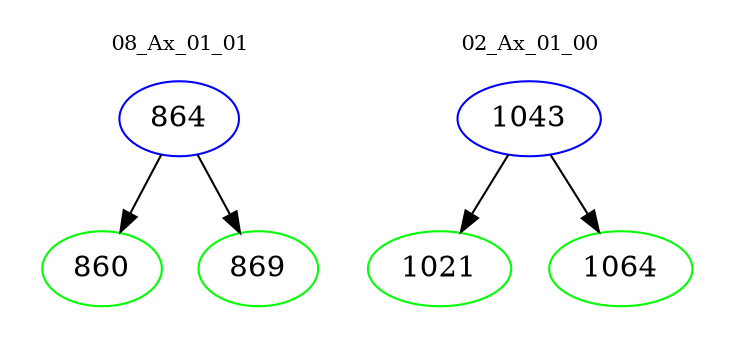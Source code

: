 digraph{
subgraph cluster_0 {
color = white
label = "08_Ax_01_01";
fontsize=10;
T0_864 [label="864", color="blue"]
T0_864 -> T0_860 [color="black"]
T0_860 [label="860", color="green"]
T0_864 -> T0_869 [color="black"]
T0_869 [label="869", color="green"]
}
subgraph cluster_1 {
color = white
label = "02_Ax_01_00";
fontsize=10;
T1_1043 [label="1043", color="blue"]
T1_1043 -> T1_1021 [color="black"]
T1_1021 [label="1021", color="green"]
T1_1043 -> T1_1064 [color="black"]
T1_1064 [label="1064", color="green"]
}
}
